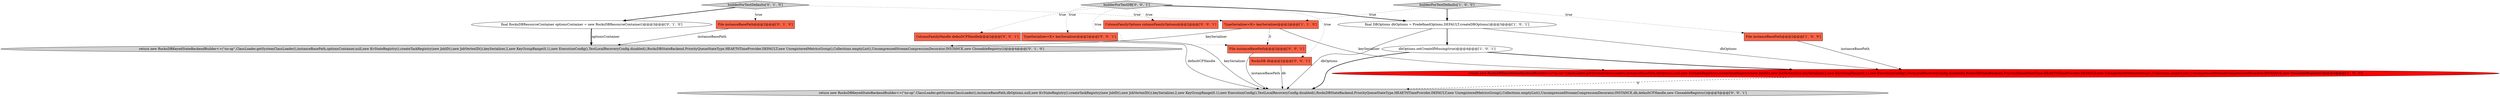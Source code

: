 digraph {
7 [style = filled, label = "builderForTestDefaults['0', '1', '0']", fillcolor = lightgray, shape = diamond image = "AAA0AAABBB2BBB"];
3 [style = filled, label = "File instanceBasePath@@@2@@@['1', '0', '0']", fillcolor = tomato, shape = box image = "AAA0AAABBB1BBB"];
0 [style = filled, label = "builderForTestDefaults['1', '0', '0']", fillcolor = lightgray, shape = diamond image = "AAA0AAABBB1BBB"];
15 [style = filled, label = "File instanceBasePath@@@2@@@['0', '0', '1']", fillcolor = tomato, shape = box image = "AAA0AAABBB3BBB"];
12 [style = filled, label = "TypeSerializer<K> keySerializer@@@2@@@['0', '0', '1']", fillcolor = tomato, shape = box image = "AAA0AAABBB3BBB"];
1 [style = filled, label = "dbOptions.setCreateIfMissing(true)@@@4@@@['1', '0', '1']", fillcolor = white, shape = ellipse image = "AAA0AAABBB1BBB"];
4 [style = filled, label = "TypeSerializer<K> keySerializer@@@2@@@['1', '1', '0']", fillcolor = tomato, shape = box image = "AAA0AAABBB1BBB"];
16 [style = filled, label = "builderForTestDB['0', '0', '1']", fillcolor = lightgray, shape = diamond image = "AAA0AAABBB3BBB"];
11 [style = filled, label = "RocksDB db@@@2@@@['0', '0', '1']", fillcolor = tomato, shape = box image = "AAA0AAABBB3BBB"];
2 [style = filled, label = "return new RocksDBKeyedStateBackendBuilder<>(\"no-op\",ClassLoader.getSystemClassLoader(),instanceBasePath,dbOptions,null,new KvStateRegistry().createTaskRegistry(new JobID(),new JobVertexID()),keySerializer,2,new KeyGroupRange(0,1),new ExecutionConfig(),TestLocalRecoveryConfig.disabled(),RocksDBStateBackend.PriorityQueueStateType.HEAP,TtlTimeProvider.DEFAULT,new UnregisteredMetricsGroup(),Collections.emptyList(),UncompressedStreamCompressionDecorator.INSTANCE,new CloseableRegistry())@@@5@@@['1', '0', '0']", fillcolor = red, shape = ellipse image = "AAA1AAABBB1BBB"];
6 [style = filled, label = "File instanceBasePath@@@2@@@['0', '1', '0']", fillcolor = tomato, shape = box image = "AAA0AAABBB2BBB"];
9 [style = filled, label = "return new RocksDBKeyedStateBackendBuilder<>(\"no-op\",ClassLoader.getSystemClassLoader(),instanceBasePath,optionsContainer,null,new KvStateRegistry().createTaskRegistry(new JobID(),new JobVertexID()),keySerializer,2,new KeyGroupRange(0,1),new ExecutionConfig(),TestLocalRecoveryConfig.disabled(),RocksDBStateBackend.PriorityQueueStateType.HEAP,TtlTimeProvider.DEFAULT,new UnregisteredMetricsGroup(),Collections.emptyList(),UncompressedStreamCompressionDecorator.INSTANCE,new CloseableRegistry())@@@4@@@['0', '1', '0']", fillcolor = lightgray, shape = ellipse image = "AAA0AAABBB2BBB"];
10 [style = filled, label = "return new RocksDBKeyedStateBackendBuilder<>(\"no-op\",ClassLoader.getSystemClassLoader(),instanceBasePath,dbOptions,null,new KvStateRegistry().createTaskRegistry(new JobID(),new JobVertexID()),keySerializer,2,new KeyGroupRange(0,1),new ExecutionConfig(),TestLocalRecoveryConfig.disabled(),RocksDBStateBackend.PriorityQueueStateType.HEAP,TtlTimeProvider.DEFAULT,new UnregisteredMetricsGroup(),Collections.emptyList(),UncompressedStreamCompressionDecorator.INSTANCE,db,defaultCFHandle,new CloseableRegistry())@@@5@@@['0', '0', '1']", fillcolor = lightgray, shape = ellipse image = "AAA0AAABBB3BBB"];
13 [style = filled, label = "ColumnFamilyHandle defaultCFHandle@@@2@@@['0', '0', '1']", fillcolor = tomato, shape = box image = "AAA0AAABBB3BBB"];
5 [style = filled, label = "final DBOptions dbOptions = PredefinedOptions.DEFAULT.createDBOptions()@@@3@@@['1', '0', '1']", fillcolor = white, shape = ellipse image = "AAA0AAABBB1BBB"];
8 [style = filled, label = "final RocksDBResourceContainer optionsContainer = new RocksDBResourceContainer()@@@3@@@['0', '1', '0']", fillcolor = white, shape = ellipse image = "AAA0AAABBB2BBB"];
14 [style = filled, label = "ColumnFamilyOptions columnFamilyOptions@@@2@@@['0', '0', '1']", fillcolor = tomato, shape = box image = "AAA0AAABBB3BBB"];
6->9 [style = solid, label="instanceBasePath"];
7->6 [style = dotted, label="true"];
15->10 [style = solid, label="instanceBasePath"];
16->12 [style = dotted, label="true"];
12->10 [style = solid, label="keySerializer"];
16->13 [style = dotted, label="true"];
3->2 [style = solid, label="instanceBasePath"];
0->4 [style = dotted, label="true"];
5->10 [style = solid, label="dbOptions"];
7->8 [style = bold, label=""];
2->10 [style = dashed, label="0"];
5->1 [style = bold, label=""];
4->15 [style = dashed, label="0"];
11->10 [style = solid, label="db"];
7->4 [style = dotted, label="true"];
16->14 [style = dotted, label="true"];
8->9 [style = bold, label=""];
5->2 [style = solid, label="dbOptions"];
16->5 [style = bold, label=""];
4->9 [style = solid, label="keySerializer"];
1->2 [style = bold, label=""];
0->3 [style = dotted, label="true"];
13->10 [style = solid, label="defaultCFHandle"];
1->10 [style = bold, label=""];
16->11 [style = dotted, label="true"];
8->9 [style = solid, label="optionsContainer"];
4->2 [style = solid, label="keySerializer"];
0->5 [style = bold, label=""];
16->15 [style = dotted, label="true"];
}
